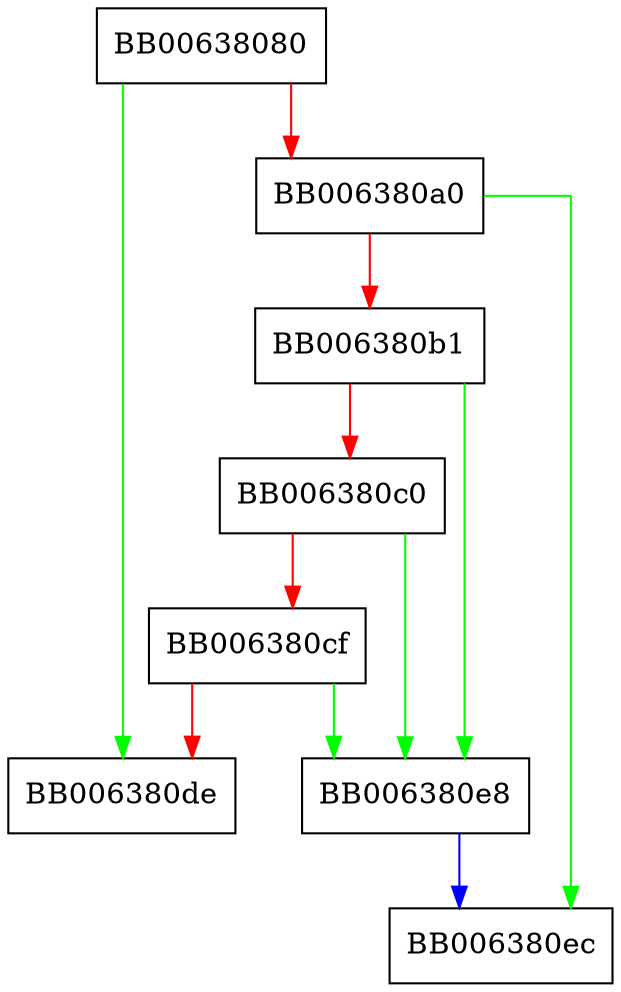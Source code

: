 digraph ossl_rsa_multip_info_new {
  node [shape="box"];
  graph [splines=ortho];
  BB00638080 -> BB006380de [color="green"];
  BB00638080 -> BB006380a0 [color="red"];
  BB006380a0 -> BB006380ec [color="green"];
  BB006380a0 -> BB006380b1 [color="red"];
  BB006380b1 -> BB006380e8 [color="green"];
  BB006380b1 -> BB006380c0 [color="red"];
  BB006380c0 -> BB006380e8 [color="green"];
  BB006380c0 -> BB006380cf [color="red"];
  BB006380cf -> BB006380e8 [color="green"];
  BB006380cf -> BB006380de [color="red"];
  BB006380e8 -> BB006380ec [color="blue"];
}